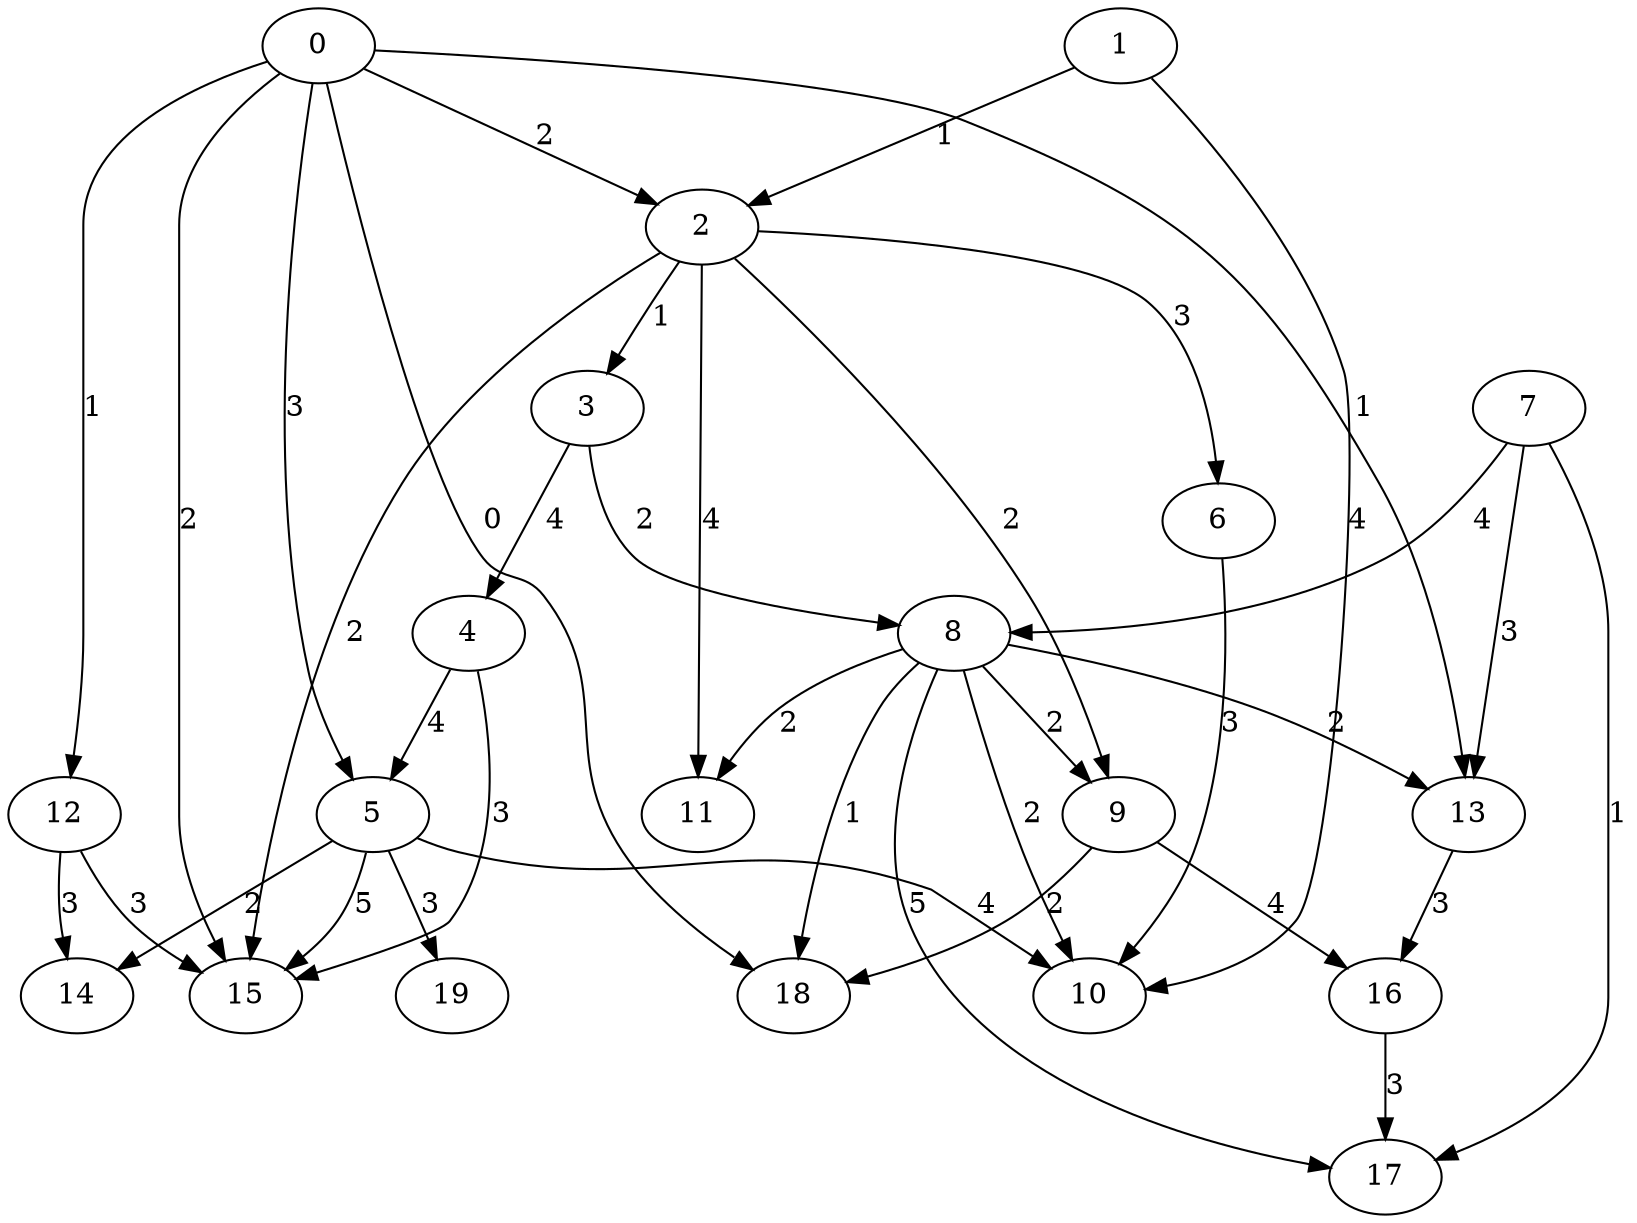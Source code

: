 strict digraph "" {
	0 -> 2	[label=2];
	0 -> 5	[label=3];
	0 -> 12	[label=1];
	0 -> 13	[label=1];
	0 -> 15	[label=2];
	0 -> 18	[label=0];
	2 -> 15	[label=2];
	2 -> 3	[label=1];
	2 -> 6	[label=3];
	2 -> 9	[label=2];
	2 -> 11	[label=4];
	5 -> 15	[label=5];
	5 -> 10	[label=4];
	5 -> 14	[label=2];
	5 -> 19	[label=3];
	12 -> 15	[label=3];
	12 -> 14	[label=3];
	13 -> 16	[label=3];
	1 -> 2	[label=1];
	1 -> 10	[label=4];
	3 -> 4	[label=4];
	3 -> 8	[label=2];
	6 -> 10	[label=3];
	9 -> 18	[label=2];
	9 -> 16	[label=4];
	4 -> 5	[label=4];
	4 -> 15	[label=3];
	8 -> 13	[label=2];
	8 -> 18	[label=1];
	8 -> 10	[label=2];
	8 -> 9	[label=2];
	8 -> 11	[label=2];
	8 -> 17	[label=5];
	7 -> 13	[label=3];
	7 -> 8	[label=4];
	7 -> 17	[label=1];
	16 -> 17	[label=3];
}
